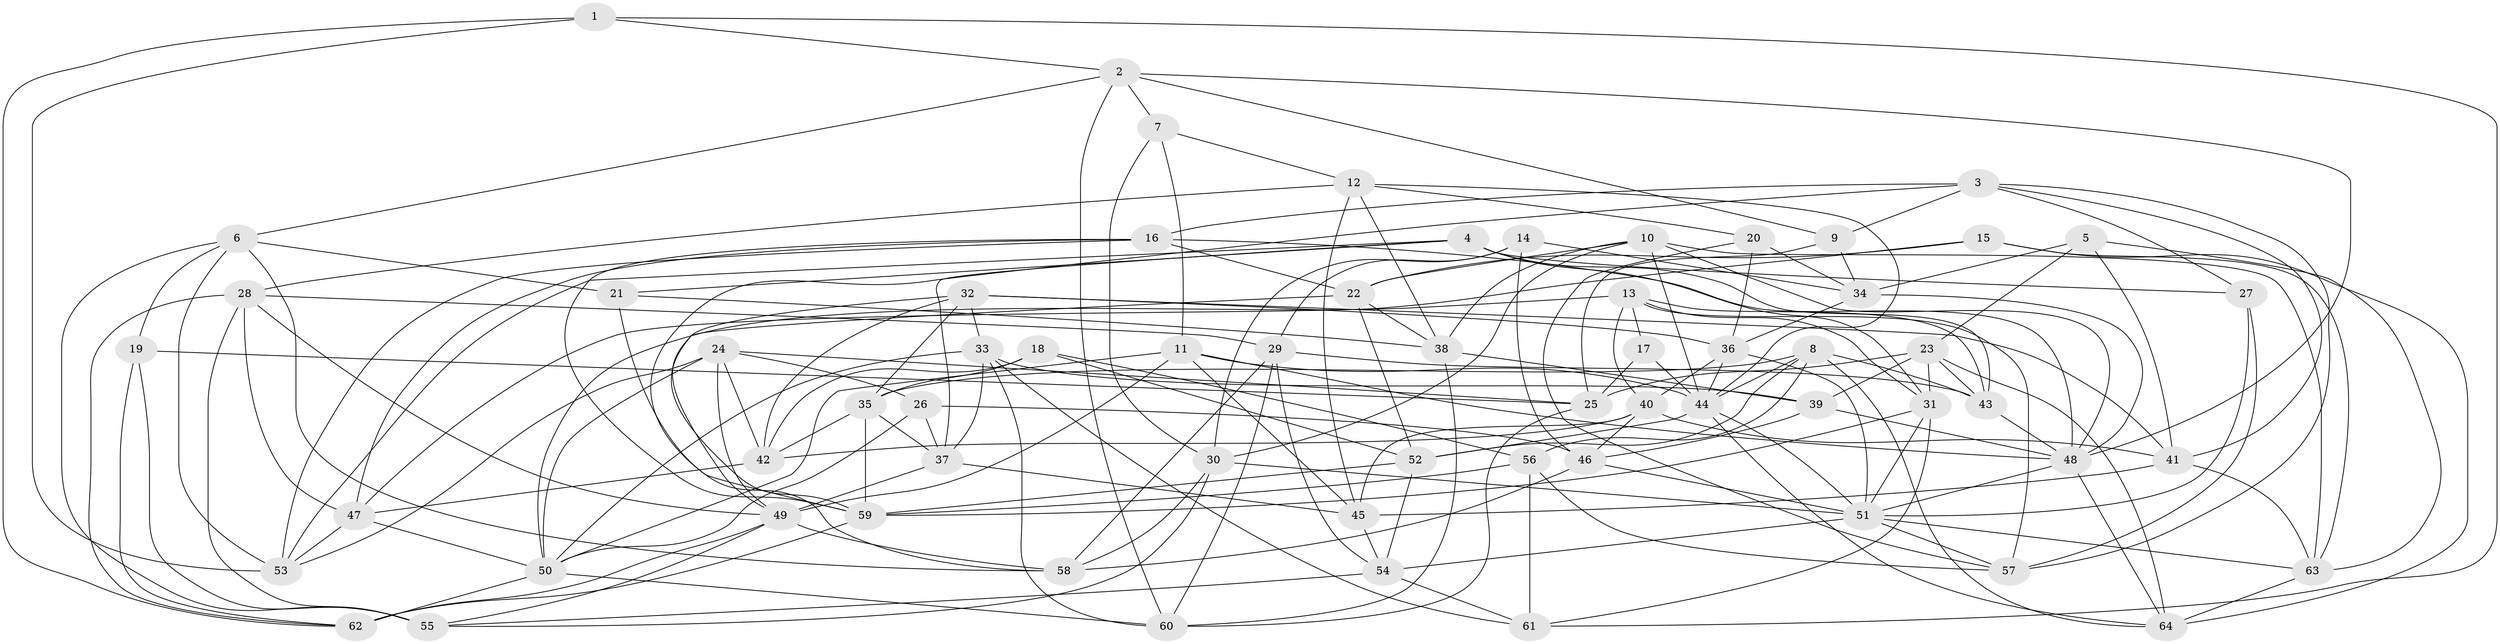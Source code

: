 // original degree distribution, {4: 1.0}
// Generated by graph-tools (version 1.1) at 2025/50/03/09/25 03:50:55]
// undirected, 64 vertices, 185 edges
graph export_dot {
graph [start="1"]
  node [color=gray90,style=filled];
  1;
  2;
  3;
  4;
  5;
  6;
  7;
  8;
  9;
  10;
  11;
  12;
  13;
  14;
  15;
  16;
  17;
  18;
  19;
  20;
  21;
  22;
  23;
  24;
  25;
  26;
  27;
  28;
  29;
  30;
  31;
  32;
  33;
  34;
  35;
  36;
  37;
  38;
  39;
  40;
  41;
  42;
  43;
  44;
  45;
  46;
  47;
  48;
  49;
  50;
  51;
  52;
  53;
  54;
  55;
  56;
  57;
  58;
  59;
  60;
  61;
  62;
  63;
  64;
  1 -- 2 [weight=1.0];
  1 -- 53 [weight=1.0];
  1 -- 61 [weight=1.0];
  1 -- 62 [weight=1.0];
  2 -- 6 [weight=1.0];
  2 -- 7 [weight=1.0];
  2 -- 9 [weight=1.0];
  2 -- 48 [weight=1.0];
  2 -- 60 [weight=1.0];
  3 -- 9 [weight=1.0];
  3 -- 16 [weight=1.0];
  3 -- 27 [weight=1.0];
  3 -- 41 [weight=1.0];
  3 -- 57 [weight=1.0];
  3 -- 58 [weight=1.0];
  4 -- 21 [weight=1.0];
  4 -- 27 [weight=1.0];
  4 -- 31 [weight=1.0];
  4 -- 37 [weight=1.0];
  4 -- 43 [weight=1.0];
  4 -- 53 [weight=1.0];
  5 -- 23 [weight=1.0];
  5 -- 34 [weight=1.0];
  5 -- 41 [weight=1.0];
  5 -- 63 [weight=1.0];
  6 -- 19 [weight=1.0];
  6 -- 21 [weight=1.0];
  6 -- 53 [weight=1.0];
  6 -- 55 [weight=1.0];
  6 -- 58 [weight=1.0];
  7 -- 11 [weight=1.0];
  7 -- 12 [weight=1.0];
  7 -- 30 [weight=1.0];
  8 -- 35 [weight=1.0];
  8 -- 43 [weight=1.0];
  8 -- 44 [weight=1.0];
  8 -- 52 [weight=1.0];
  8 -- 56 [weight=1.0];
  8 -- 64 [weight=1.0];
  9 -- 25 [weight=1.0];
  9 -- 34 [weight=1.0];
  10 -- 22 [weight=1.0];
  10 -- 30 [weight=1.0];
  10 -- 38 [weight=1.0];
  10 -- 44 [weight=1.0];
  10 -- 48 [weight=1.0];
  10 -- 63 [weight=1.0];
  11 -- 44 [weight=1.0];
  11 -- 45 [weight=1.0];
  11 -- 48 [weight=1.0];
  11 -- 49 [weight=1.0];
  11 -- 50 [weight=1.0];
  12 -- 20 [weight=1.0];
  12 -- 28 [weight=1.0];
  12 -- 38 [weight=1.0];
  12 -- 44 [weight=1.0];
  12 -- 45 [weight=1.0];
  13 -- 17 [weight=1.0];
  13 -- 31 [weight=1.0];
  13 -- 40 [weight=1.0];
  13 -- 43 [weight=1.0];
  13 -- 50 [weight=1.0];
  13 -- 57 [weight=1.0];
  14 -- 29 [weight=1.0];
  14 -- 30 [weight=1.0];
  14 -- 34 [weight=1.0];
  14 -- 46 [weight=1.0];
  15 -- 22 [weight=1.0];
  15 -- 47 [weight=1.0];
  15 -- 63 [weight=1.0];
  15 -- 64 [weight=1.0];
  16 -- 22 [weight=1.0];
  16 -- 47 [weight=1.0];
  16 -- 48 [weight=1.0];
  16 -- 53 [weight=1.0];
  16 -- 59 [weight=1.0];
  17 -- 25 [weight=1.0];
  17 -- 44 [weight=2.0];
  18 -- 35 [weight=1.0];
  18 -- 42 [weight=1.0];
  18 -- 52 [weight=1.0];
  18 -- 56 [weight=1.0];
  19 -- 25 [weight=1.0];
  19 -- 55 [weight=1.0];
  19 -- 62 [weight=1.0];
  20 -- 34 [weight=1.0];
  20 -- 36 [weight=1.0];
  20 -- 57 [weight=1.0];
  21 -- 38 [weight=1.0];
  21 -- 59 [weight=1.0];
  22 -- 38 [weight=1.0];
  22 -- 49 [weight=1.0];
  22 -- 52 [weight=1.0];
  23 -- 25 [weight=1.0];
  23 -- 31 [weight=1.0];
  23 -- 39 [weight=1.0];
  23 -- 43 [weight=1.0];
  23 -- 64 [weight=1.0];
  24 -- 25 [weight=1.0];
  24 -- 26 [weight=1.0];
  24 -- 42 [weight=1.0];
  24 -- 49 [weight=1.0];
  24 -- 50 [weight=1.0];
  24 -- 53 [weight=1.0];
  25 -- 60 [weight=1.0];
  26 -- 37 [weight=1.0];
  26 -- 46 [weight=1.0];
  26 -- 50 [weight=1.0];
  27 -- 51 [weight=1.0];
  27 -- 57 [weight=1.0];
  28 -- 29 [weight=1.0];
  28 -- 47 [weight=1.0];
  28 -- 49 [weight=1.0];
  28 -- 55 [weight=1.0];
  28 -- 62 [weight=1.0];
  29 -- 43 [weight=1.0];
  29 -- 54 [weight=1.0];
  29 -- 58 [weight=1.0];
  29 -- 60 [weight=1.0];
  30 -- 51 [weight=1.0];
  30 -- 55 [weight=1.0];
  30 -- 58 [weight=1.0];
  31 -- 51 [weight=1.0];
  31 -- 59 [weight=1.0];
  31 -- 61 [weight=1.0];
  32 -- 33 [weight=1.0];
  32 -- 35 [weight=1.0];
  32 -- 36 [weight=1.0];
  32 -- 41 [weight=1.0];
  32 -- 42 [weight=1.0];
  32 -- 59 [weight=1.0];
  33 -- 37 [weight=1.0];
  33 -- 39 [weight=1.0];
  33 -- 50 [weight=1.0];
  33 -- 60 [weight=1.0];
  33 -- 61 [weight=1.0];
  34 -- 36 [weight=1.0];
  34 -- 48 [weight=1.0];
  35 -- 37 [weight=1.0];
  35 -- 42 [weight=1.0];
  35 -- 59 [weight=1.0];
  36 -- 40 [weight=1.0];
  36 -- 44 [weight=1.0];
  36 -- 51 [weight=1.0];
  37 -- 45 [weight=1.0];
  37 -- 49 [weight=1.0];
  38 -- 39 [weight=1.0];
  38 -- 60 [weight=1.0];
  39 -- 46 [weight=1.0];
  39 -- 48 [weight=2.0];
  40 -- 41 [weight=1.0];
  40 -- 42 [weight=1.0];
  40 -- 45 [weight=1.0];
  40 -- 46 [weight=1.0];
  41 -- 45 [weight=1.0];
  41 -- 63 [weight=1.0];
  42 -- 47 [weight=1.0];
  43 -- 48 [weight=1.0];
  44 -- 51 [weight=1.0];
  44 -- 52 [weight=1.0];
  44 -- 64 [weight=1.0];
  45 -- 54 [weight=1.0];
  46 -- 51 [weight=1.0];
  46 -- 58 [weight=1.0];
  47 -- 50 [weight=1.0];
  47 -- 53 [weight=1.0];
  48 -- 51 [weight=1.0];
  48 -- 64 [weight=1.0];
  49 -- 55 [weight=1.0];
  49 -- 58 [weight=1.0];
  49 -- 62 [weight=1.0];
  50 -- 60 [weight=1.0];
  50 -- 62 [weight=1.0];
  51 -- 54 [weight=1.0];
  51 -- 57 [weight=1.0];
  51 -- 63 [weight=1.0];
  52 -- 54 [weight=1.0];
  52 -- 59 [weight=1.0];
  54 -- 55 [weight=1.0];
  54 -- 61 [weight=1.0];
  56 -- 57 [weight=1.0];
  56 -- 59 [weight=1.0];
  56 -- 61 [weight=2.0];
  59 -- 62 [weight=1.0];
  63 -- 64 [weight=1.0];
}
